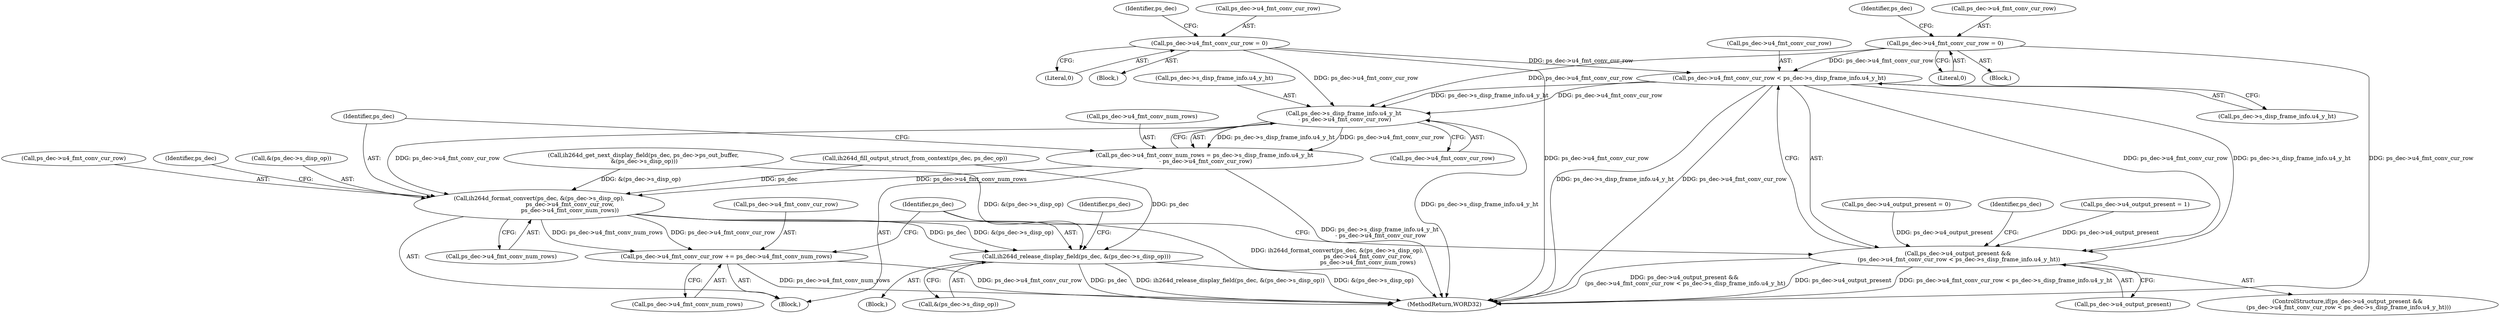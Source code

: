 digraph "0_Android_7554755536019e439433c515eeb44e701fb3bfb2@pointer" {
"1002017" [label="(Call,ps_dec->u4_fmt_conv_cur_row < ps_dec->s_disp_frame_info.u4_y_ht)"];
"1000332" [label="(Call,ps_dec->u4_fmt_conv_cur_row = 0)"];
"1001999" [label="(Call,ps_dec->u4_fmt_conv_cur_row = 0)"];
"1002013" [label="(Call,ps_dec->u4_output_present &&\n (ps_dec->u4_fmt_conv_cur_row < ps_dec->s_disp_frame_info.u4_y_ht))"];
"1002031" [label="(Call,ps_dec->s_disp_frame_info.u4_y_ht\n - ps_dec->u4_fmt_conv_cur_row)"];
"1002027" [label="(Call,ps_dec->u4_fmt_conv_num_rows = ps_dec->s_disp_frame_info.u4_y_ht\n - ps_dec->u4_fmt_conv_cur_row)"];
"1002040" [label="(Call,ih264d_format_convert(ps_dec, &(ps_dec->s_disp_op),\n                                  ps_dec->u4_fmt_conv_cur_row,\n                                  ps_dec->u4_fmt_conv_num_rows))"];
"1002052" [label="(Call,ps_dec->u4_fmt_conv_cur_row += ps_dec->u4_fmt_conv_num_rows)"];
"1002059" [label="(Call,ih264d_release_display_field(ps_dec, &(ps_dec->s_disp_op)))"];
"1002017" [label="(Call,ps_dec->u4_fmt_conv_cur_row < ps_dec->s_disp_frame_info.u4_y_ht)"];
"1002059" [label="(Call,ih264d_release_display_field(ps_dec, &(ps_dec->s_disp_op)))"];
"1002056" [label="(Call,ps_dec->u4_fmt_conv_num_rows)"];
"1002053" [label="(Call,ps_dec->u4_fmt_conv_cur_row)"];
"1002012" [label="(ControlStructure,if(ps_dec->u4_output_present &&\n (ps_dec->u4_fmt_conv_cur_row < ps_dec->s_disp_frame_info.u4_y_ht)))"];
"1002027" [label="(Call,ps_dec->u4_fmt_conv_num_rows = ps_dec->s_disp_frame_info.u4_y_ht\n - ps_dec->u4_fmt_conv_cur_row)"];
"1002018" [label="(Call,ps_dec->u4_fmt_conv_cur_row)"];
"1000337" [label="(Call,ps_dec->u4_output_present = 0)"];
"1002013" [label="(Call,ps_dec->u4_output_present &&\n (ps_dec->u4_fmt_conv_cur_row < ps_dec->s_disp_frame_info.u4_y_ht))"];
"1002052" [label="(Call,ps_dec->u4_fmt_conv_cur_row += ps_dec->u4_fmt_conv_num_rows)"];
"1001969" [label="(Block,)"];
"1002069" [label="(Identifier,ps_dec)"];
"1000336" [label="(Literal,0)"];
"1002003" [label="(Literal,0)"];
"1002021" [label="(Call,ps_dec->s_disp_frame_info.u4_y_ht)"];
"1002040" [label="(Call,ih264d_format_convert(ps_dec, &(ps_dec->s_disp_op),\n                                  ps_dec->u4_fmt_conv_cur_row,\n                                  ps_dec->u4_fmt_conv_num_rows))"];
"1002037" [label="(Call,ps_dec->u4_fmt_conv_cur_row)"];
"1002026" [label="(Block,)"];
"1002129" [label="(MethodReturn,WORD32)"];
"1001981" [label="(Call,ih264d_get_next_display_field(ps_dec, ps_dec->ps_out_buffer,\n &(ps_dec->s_disp_op)))"];
"1002029" [label="(Identifier,ps_dec)"];
"1002014" [label="(Call,ps_dec->u4_output_present)"];
"1002041" [label="(Identifier,ps_dec)"];
"1002032" [label="(Call,ps_dec->s_disp_frame_info.u4_y_ht)"];
"1001998" [label="(Block,)"];
"1002006" [label="(Identifier,ps_dec)"];
"1002028" [label="(Call,ps_dec->u4_fmt_conv_num_rows)"];
"1000332" [label="(Call,ps_dec->u4_fmt_conv_cur_row = 0)"];
"1002046" [label="(Call,ps_dec->u4_fmt_conv_cur_row)"];
"1002031" [label="(Call,ps_dec->s_disp_frame_info.u4_y_ht\n - ps_dec->u4_fmt_conv_cur_row)"];
"1002061" [label="(Call,&(ps_dec->s_disp_op))"];
"1002004" [label="(Call,ps_dec->u4_output_present = 1)"];
"1000339" [label="(Identifier,ps_dec)"];
"1001999" [label="(Call,ps_dec->u4_fmt_conv_cur_row = 0)"];
"1002000" [label="(Call,ps_dec->u4_fmt_conv_cur_row)"];
"1002049" [label="(Call,ps_dec->u4_fmt_conv_num_rows)"];
"1000333" [label="(Call,ps_dec->u4_fmt_conv_cur_row)"];
"1002060" [label="(Identifier,ps_dec)"];
"1000151" [label="(Block,)"];
"1002054" [label="(Identifier,ps_dec)"];
"1002009" [label="(Call,ih264d_fill_output_struct_from_context(ps_dec, ps_dec_op))"];
"1002042" [label="(Call,&(ps_dec->s_disp_op))"];
"1002017" -> "1002013"  [label="AST: "];
"1002017" -> "1002021"  [label="CFG: "];
"1002018" -> "1002017"  [label="AST: "];
"1002021" -> "1002017"  [label="AST: "];
"1002013" -> "1002017"  [label="CFG: "];
"1002017" -> "1002129"  [label="DDG: ps_dec->u4_fmt_conv_cur_row"];
"1002017" -> "1002129"  [label="DDG: ps_dec->s_disp_frame_info.u4_y_ht"];
"1002017" -> "1002013"  [label="DDG: ps_dec->u4_fmt_conv_cur_row"];
"1002017" -> "1002013"  [label="DDG: ps_dec->s_disp_frame_info.u4_y_ht"];
"1000332" -> "1002017"  [label="DDG: ps_dec->u4_fmt_conv_cur_row"];
"1001999" -> "1002017"  [label="DDG: ps_dec->u4_fmt_conv_cur_row"];
"1002017" -> "1002031"  [label="DDG: ps_dec->s_disp_frame_info.u4_y_ht"];
"1002017" -> "1002031"  [label="DDG: ps_dec->u4_fmt_conv_cur_row"];
"1000332" -> "1000151"  [label="AST: "];
"1000332" -> "1000336"  [label="CFG: "];
"1000333" -> "1000332"  [label="AST: "];
"1000336" -> "1000332"  [label="AST: "];
"1000339" -> "1000332"  [label="CFG: "];
"1000332" -> "1002129"  [label="DDG: ps_dec->u4_fmt_conv_cur_row"];
"1000332" -> "1002031"  [label="DDG: ps_dec->u4_fmt_conv_cur_row"];
"1001999" -> "1001998"  [label="AST: "];
"1001999" -> "1002003"  [label="CFG: "];
"1002000" -> "1001999"  [label="AST: "];
"1002003" -> "1001999"  [label="AST: "];
"1002006" -> "1001999"  [label="CFG: "];
"1001999" -> "1002129"  [label="DDG: ps_dec->u4_fmt_conv_cur_row"];
"1001999" -> "1002031"  [label="DDG: ps_dec->u4_fmt_conv_cur_row"];
"1002013" -> "1002012"  [label="AST: "];
"1002013" -> "1002014"  [label="CFG: "];
"1002014" -> "1002013"  [label="AST: "];
"1002029" -> "1002013"  [label="CFG: "];
"1002060" -> "1002013"  [label="CFG: "];
"1002013" -> "1002129"  [label="DDG: ps_dec->u4_output_present &&\n (ps_dec->u4_fmt_conv_cur_row < ps_dec->s_disp_frame_info.u4_y_ht)"];
"1002013" -> "1002129"  [label="DDG: ps_dec->u4_output_present"];
"1002013" -> "1002129"  [label="DDG: ps_dec->u4_fmt_conv_cur_row < ps_dec->s_disp_frame_info.u4_y_ht"];
"1000337" -> "1002013"  [label="DDG: ps_dec->u4_output_present"];
"1002004" -> "1002013"  [label="DDG: ps_dec->u4_output_present"];
"1002031" -> "1002027"  [label="AST: "];
"1002031" -> "1002037"  [label="CFG: "];
"1002032" -> "1002031"  [label="AST: "];
"1002037" -> "1002031"  [label="AST: "];
"1002027" -> "1002031"  [label="CFG: "];
"1002031" -> "1002129"  [label="DDG: ps_dec->s_disp_frame_info.u4_y_ht"];
"1002031" -> "1002027"  [label="DDG: ps_dec->s_disp_frame_info.u4_y_ht"];
"1002031" -> "1002027"  [label="DDG: ps_dec->u4_fmt_conv_cur_row"];
"1002031" -> "1002040"  [label="DDG: ps_dec->u4_fmt_conv_cur_row"];
"1002027" -> "1002026"  [label="AST: "];
"1002028" -> "1002027"  [label="AST: "];
"1002041" -> "1002027"  [label="CFG: "];
"1002027" -> "1002129"  [label="DDG: ps_dec->s_disp_frame_info.u4_y_ht\n - ps_dec->u4_fmt_conv_cur_row"];
"1002027" -> "1002040"  [label="DDG: ps_dec->u4_fmt_conv_num_rows"];
"1002040" -> "1002026"  [label="AST: "];
"1002040" -> "1002049"  [label="CFG: "];
"1002041" -> "1002040"  [label="AST: "];
"1002042" -> "1002040"  [label="AST: "];
"1002046" -> "1002040"  [label="AST: "];
"1002049" -> "1002040"  [label="AST: "];
"1002054" -> "1002040"  [label="CFG: "];
"1002040" -> "1002129"  [label="DDG: ih264d_format_convert(ps_dec, &(ps_dec->s_disp_op),\n                                  ps_dec->u4_fmt_conv_cur_row,\n                                  ps_dec->u4_fmt_conv_num_rows)"];
"1002009" -> "1002040"  [label="DDG: ps_dec"];
"1001981" -> "1002040"  [label="DDG: &(ps_dec->s_disp_op)"];
"1002040" -> "1002052"  [label="DDG: ps_dec->u4_fmt_conv_num_rows"];
"1002040" -> "1002052"  [label="DDG: ps_dec->u4_fmt_conv_cur_row"];
"1002040" -> "1002059"  [label="DDG: ps_dec"];
"1002040" -> "1002059"  [label="DDG: &(ps_dec->s_disp_op)"];
"1002052" -> "1002026"  [label="AST: "];
"1002052" -> "1002056"  [label="CFG: "];
"1002053" -> "1002052"  [label="AST: "];
"1002056" -> "1002052"  [label="AST: "];
"1002060" -> "1002052"  [label="CFG: "];
"1002052" -> "1002129"  [label="DDG: ps_dec->u4_fmt_conv_num_rows"];
"1002052" -> "1002129"  [label="DDG: ps_dec->u4_fmt_conv_cur_row"];
"1002059" -> "1001969"  [label="AST: "];
"1002059" -> "1002061"  [label="CFG: "];
"1002060" -> "1002059"  [label="AST: "];
"1002061" -> "1002059"  [label="AST: "];
"1002069" -> "1002059"  [label="CFG: "];
"1002059" -> "1002129"  [label="DDG: ps_dec"];
"1002059" -> "1002129"  [label="DDG: ih264d_release_display_field(ps_dec, &(ps_dec->s_disp_op))"];
"1002059" -> "1002129"  [label="DDG: &(ps_dec->s_disp_op)"];
"1002009" -> "1002059"  [label="DDG: ps_dec"];
"1001981" -> "1002059"  [label="DDG: &(ps_dec->s_disp_op)"];
}
